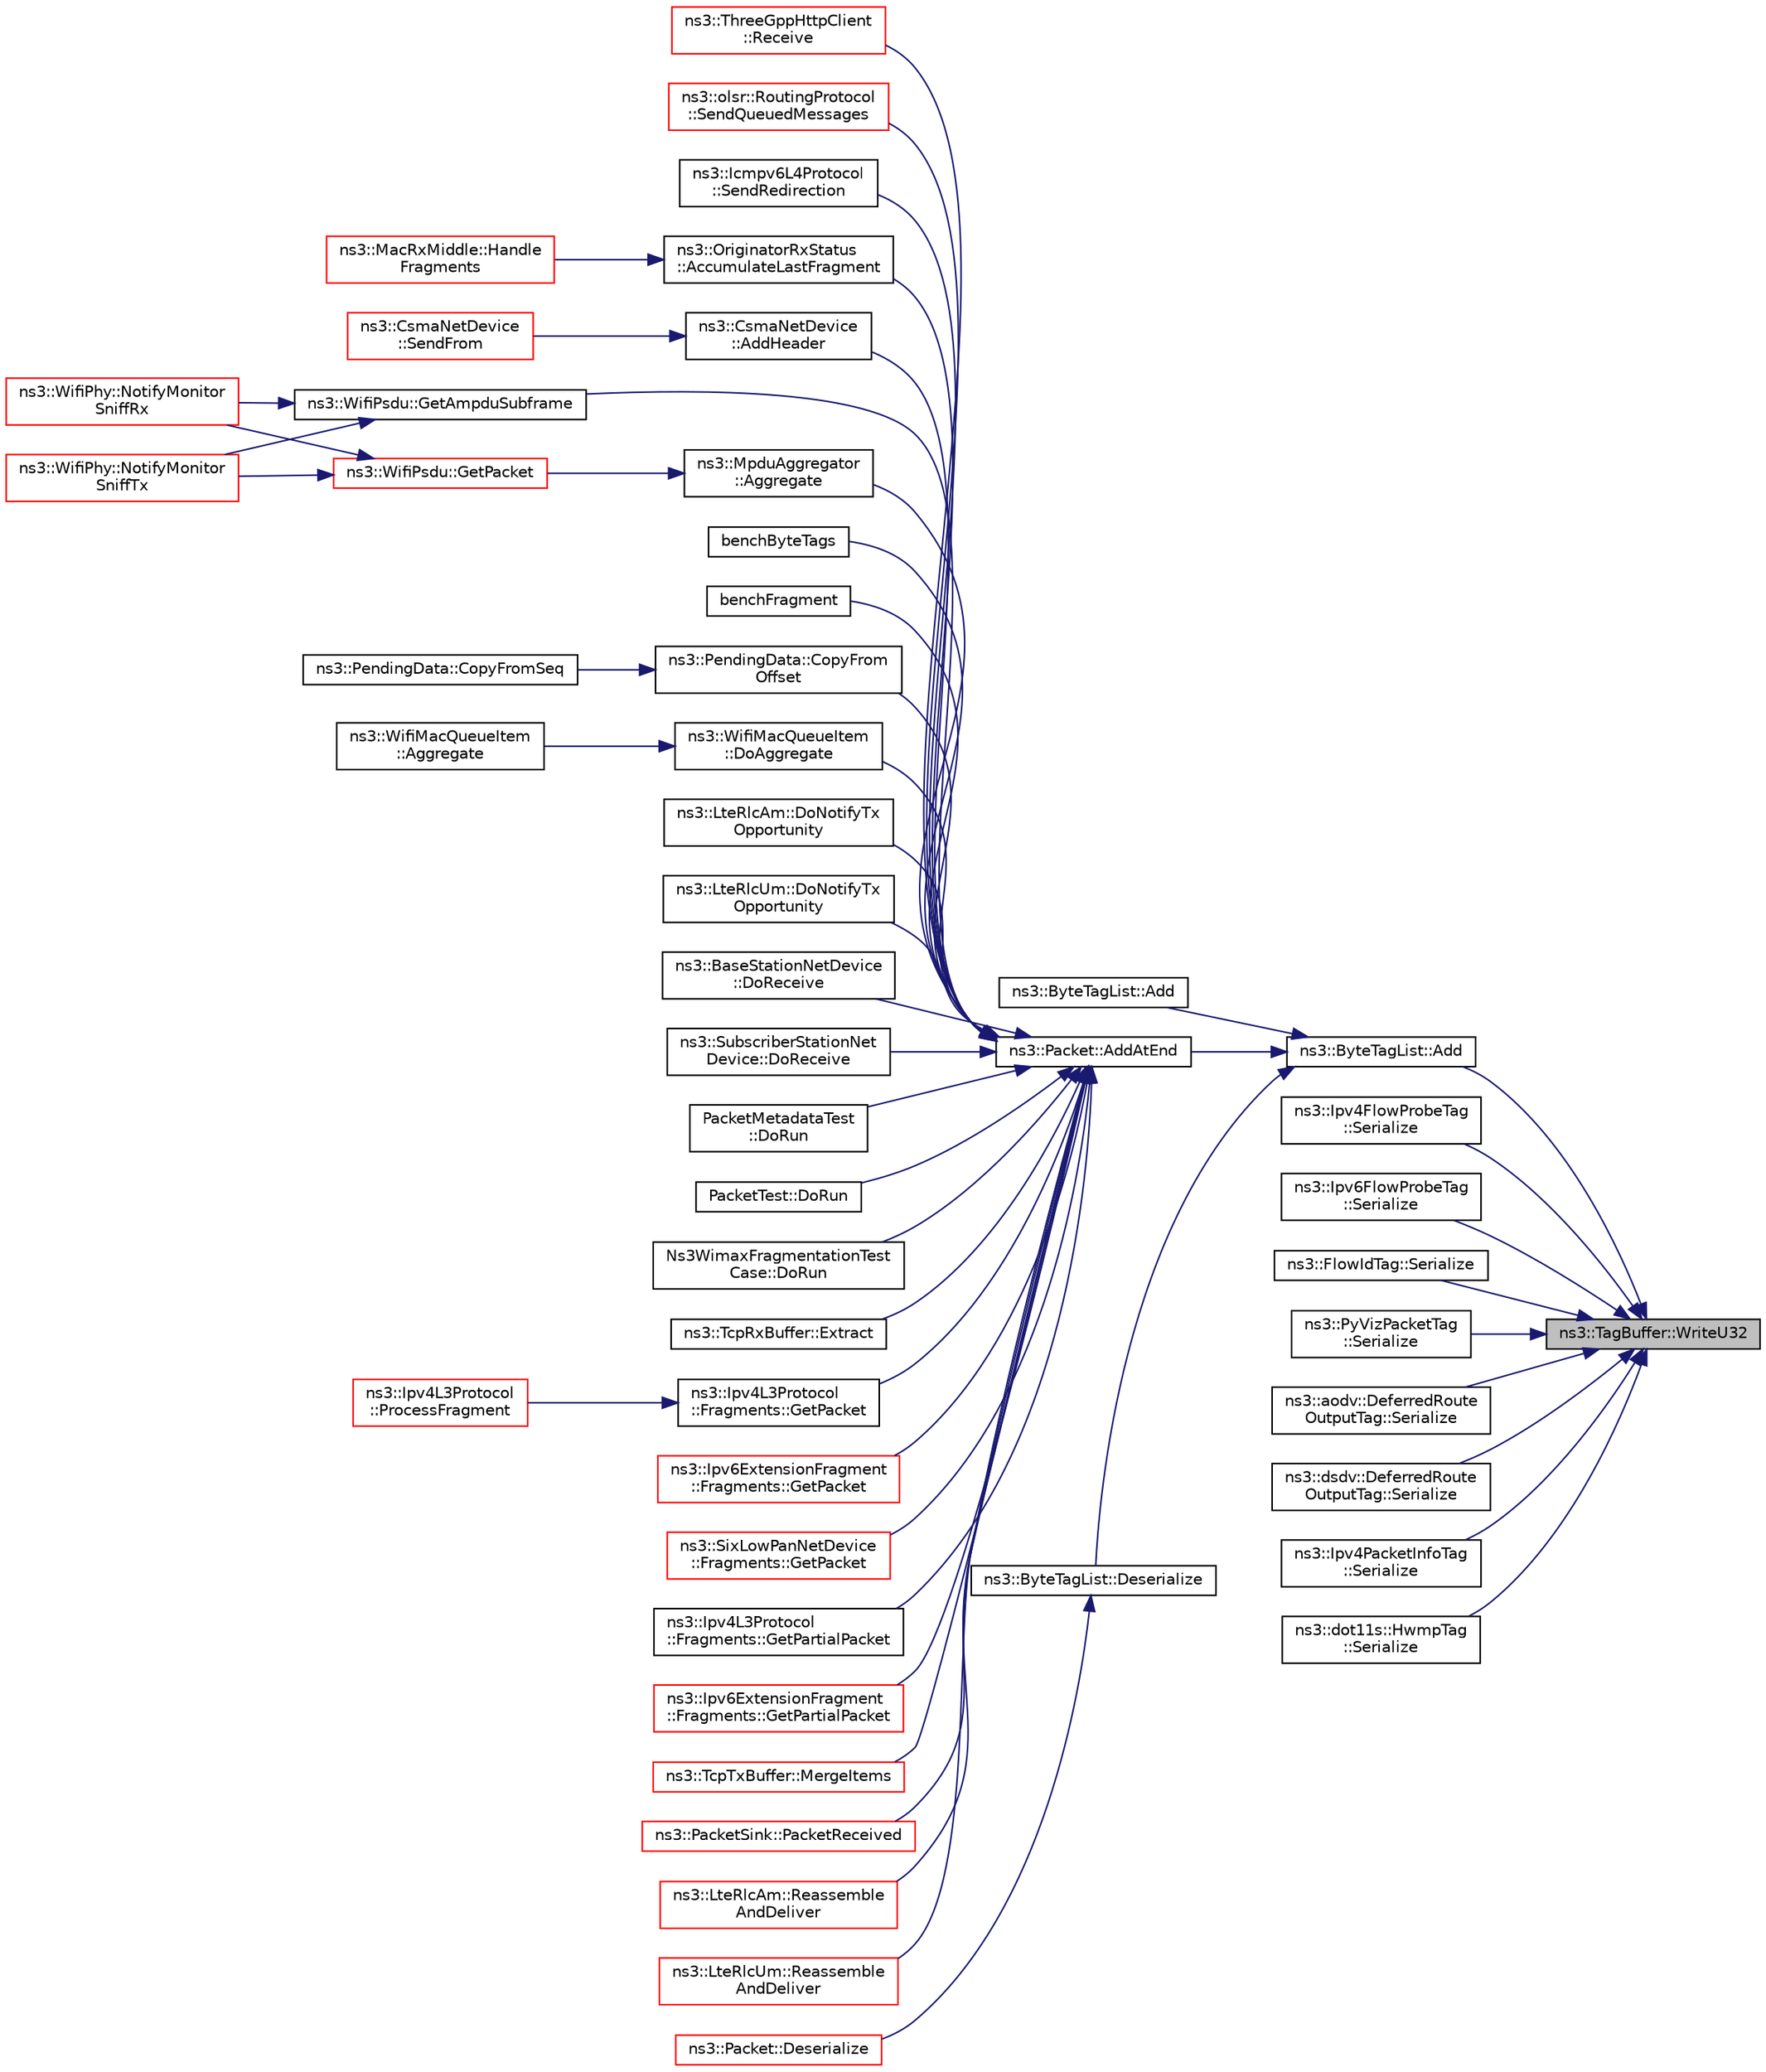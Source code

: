 digraph "ns3::TagBuffer::WriteU32"
{
 // LATEX_PDF_SIZE
  edge [fontname="Helvetica",fontsize="10",labelfontname="Helvetica",labelfontsize="10"];
  node [fontname="Helvetica",fontsize="10",shape=record];
  rankdir="RL";
  Node1 [label="ns3::TagBuffer::WriteU32",height=0.2,width=0.4,color="black", fillcolor="grey75", style="filled", fontcolor="black",tooltip=" "];
  Node1 -> Node2 [dir="back",color="midnightblue",fontsize="10",style="solid",fontname="Helvetica"];
  Node2 [label="ns3::ByteTagList::Add",height=0.2,width=0.4,color="black", fillcolor="white", style="filled",URL="$classns3_1_1_byte_tag_list.html#ac970192e923afc561a304d17af4b8a52",tooltip=" "];
  Node2 -> Node3 [dir="back",color="midnightblue",fontsize="10",style="solid",fontname="Helvetica"];
  Node3 [label="ns3::ByteTagList::Add",height=0.2,width=0.4,color="black", fillcolor="white", style="filled",URL="$classns3_1_1_byte_tag_list.html#ae8852ea2777b455d7ec4f370c864d686",tooltip=" "];
  Node2 -> Node4 [dir="back",color="midnightblue",fontsize="10",style="solid",fontname="Helvetica"];
  Node4 [label="ns3::Packet::AddAtEnd",height=0.2,width=0.4,color="black", fillcolor="white", style="filled",URL="$classns3_1_1_packet.html#a14ec3d4250b425468764de58f5837b6b",tooltip="Concatenate the input packet at the end of the current packet."];
  Node4 -> Node5 [dir="back",color="midnightblue",fontsize="10",style="solid",fontname="Helvetica"];
  Node5 [label="ns3::OriginatorRxStatus\l::AccumulateLastFragment",height=0.2,width=0.4,color="black", fillcolor="white", style="filled",URL="$classns3_1_1_originator_rx_status.html#a59c38c4a21335b5e82da00fdb0561af0",tooltip="We have received a last fragment of the fragmented packets (indicated by the no more fragment field)."];
  Node5 -> Node6 [dir="back",color="midnightblue",fontsize="10",style="solid",fontname="Helvetica"];
  Node6 [label="ns3::MacRxMiddle::Handle\lFragments",height=0.2,width=0.4,color="red", fillcolor="white", style="filled",URL="$classns3_1_1_mac_rx_middle.html#a1a457c9f6731db5d9418a68eb724207c",tooltip="Check if the received packet is a fragment and handle it appropriately."];
  Node4 -> Node19 [dir="back",color="midnightblue",fontsize="10",style="solid",fontname="Helvetica"];
  Node19 [label="ns3::CsmaNetDevice\l::AddHeader",height=0.2,width=0.4,color="black", fillcolor="white", style="filled",URL="$classns3_1_1_csma_net_device.html#a736bf6ce5851ace677f8fc693a92855c",tooltip="Adds the necessary headers and trailers to a packet of data in order to respect the packet type."];
  Node19 -> Node20 [dir="back",color="midnightblue",fontsize="10",style="solid",fontname="Helvetica"];
  Node20 [label="ns3::CsmaNetDevice\l::SendFrom",height=0.2,width=0.4,color="red", fillcolor="white", style="filled",URL="$classns3_1_1_csma_net_device.html#ad7cb5da0e3fb59bd1670c8fa0af4b775",tooltip="Start sending a packet down the channel, with MAC spoofing."];
  Node4 -> Node22 [dir="back",color="midnightblue",fontsize="10",style="solid",fontname="Helvetica"];
  Node22 [label="ns3::MpduAggregator\l::Aggregate",height=0.2,width=0.4,color="black", fillcolor="white", style="filled",URL="$classns3_1_1_mpdu_aggregator.html#a8e4e158ca23bbd3141f8c584dcb7a5dc",tooltip="Aggregate an MPDU to an A-MPDU."];
  Node22 -> Node23 [dir="back",color="midnightblue",fontsize="10",style="solid",fontname="Helvetica"];
  Node23 [label="ns3::WifiPsdu::GetPacket",height=0.2,width=0.4,color="red", fillcolor="white", style="filled",URL="$classns3_1_1_wifi_psdu.html#aee5f98fb36fec0f9a3d20ecc0214ace0",tooltip="Get the PSDU as a single packet."];
  Node23 -> Node53 [dir="back",color="midnightblue",fontsize="10",style="solid",fontname="Helvetica"];
  Node53 [label="ns3::WifiPhy::NotifyMonitor\lSniffRx",height=0.2,width=0.4,color="red", fillcolor="white", style="filled",URL="$classns3_1_1_wifi_phy.html#ae0f8b64c4ab8ebd386a3be1d080c9c34",tooltip="Public method used to fire a MonitorSniffer trace for a wifi PSDU being received."];
  Node23 -> Node54 [dir="back",color="midnightblue",fontsize="10",style="solid",fontname="Helvetica"];
  Node54 [label="ns3::WifiPhy::NotifyMonitor\lSniffTx",height=0.2,width=0.4,color="red", fillcolor="white", style="filled",URL="$classns3_1_1_wifi_phy.html#a875fdc99a5b0fdbf5881da83f6dc46b5",tooltip="Public method used to fire a MonitorSniffer trace for a wifi PSDU being transmitted."];
  Node4 -> Node56 [dir="back",color="midnightblue",fontsize="10",style="solid",fontname="Helvetica"];
  Node56 [label="benchByteTags",height=0.2,width=0.4,color="black", fillcolor="white", style="filled",URL="$bench-packets_8cc.html#a74bbacc91e7fa270b5102afc76959cf1",tooltip=" "];
  Node4 -> Node57 [dir="back",color="midnightblue",fontsize="10",style="solid",fontname="Helvetica"];
  Node57 [label="benchFragment",height=0.2,width=0.4,color="black", fillcolor="white", style="filled",URL="$bench-packets_8cc.html#a6cabc7d91c4117351e595e4bb94b141d",tooltip=" "];
  Node4 -> Node58 [dir="back",color="midnightblue",fontsize="10",style="solid",fontname="Helvetica"];
  Node58 [label="ns3::PendingData::CopyFrom\lOffset",height=0.2,width=0.4,color="black", fillcolor="white", style="filled",URL="$classns3_1_1_pending_data.html#ab04639a5fcb15f47daa91c071f5cdfd2",tooltip="Copy data starting from a give offset."];
  Node58 -> Node59 [dir="back",color="midnightblue",fontsize="10",style="solid",fontname="Helvetica"];
  Node59 [label="ns3::PendingData::CopyFromSeq",height=0.2,width=0.4,color="black", fillcolor="white", style="filled",URL="$classns3_1_1_pending_data.html#ac49fbeb525992b5b033d3209dcf5688c",tooltip="Copy data starting from a give offset."];
  Node4 -> Node60 [dir="back",color="midnightblue",fontsize="10",style="solid",fontname="Helvetica"];
  Node60 [label="ns3::WifiMacQueueItem\l::DoAggregate",height=0.2,width=0.4,color="black", fillcolor="white", style="filled",URL="$classns3_1_1_wifi_mac_queue_item.html#a6000ff915d70a940ac16fa35ee2fe933",tooltip="Aggregate the MSDU contained in the given MPDU to this MPDU (thus constituting an A-MSDU)."];
  Node60 -> Node61 [dir="back",color="midnightblue",fontsize="10",style="solid",fontname="Helvetica"];
  Node61 [label="ns3::WifiMacQueueItem\l::Aggregate",height=0.2,width=0.4,color="black", fillcolor="white", style="filled",URL="$classns3_1_1_wifi_mac_queue_item.html#a0abe5f26b4b98ee3cbe5dcc80f5e78ac",tooltip="Aggregate the MSDU contained in the given MPDU to this MPDU (thus constituting an A-MSDU)."];
  Node4 -> Node62 [dir="back",color="midnightblue",fontsize="10",style="solid",fontname="Helvetica"];
  Node62 [label="ns3::LteRlcAm::DoNotifyTx\lOpportunity",height=0.2,width=0.4,color="black", fillcolor="white", style="filled",URL="$classns3_1_1_lte_rlc_am.html#a529666294956659251df1e79ffd3fca5",tooltip="MAC SAP."];
  Node4 -> Node63 [dir="back",color="midnightblue",fontsize="10",style="solid",fontname="Helvetica"];
  Node63 [label="ns3::LteRlcUm::DoNotifyTx\lOpportunity",height=0.2,width=0.4,color="black", fillcolor="white", style="filled",URL="$classns3_1_1_lte_rlc_um.html#a8d744cea1946d4fe5ecaaf867e51d19a",tooltip="MAC SAP."];
  Node4 -> Node64 [dir="back",color="midnightblue",fontsize="10",style="solid",fontname="Helvetica"];
  Node64 [label="ns3::BaseStationNetDevice\l::DoReceive",height=0.2,width=0.4,color="black", fillcolor="white", style="filled",URL="$classns3_1_1_base_station_net_device.html#a0a6bf3deb17ab1adde07a1ed62875067",tooltip="Receive packet."];
  Node4 -> Node65 [dir="back",color="midnightblue",fontsize="10",style="solid",fontname="Helvetica"];
  Node65 [label="ns3::SubscriberStationNet\lDevice::DoReceive",height=0.2,width=0.4,color="black", fillcolor="white", style="filled",URL="$classns3_1_1_subscriber_station_net_device.html#a2cdd421837891adea005eb7cde668a1f",tooltip="Receive a packet."];
  Node4 -> Node66 [dir="back",color="midnightblue",fontsize="10",style="solid",fontname="Helvetica"];
  Node66 [label="PacketMetadataTest\l::DoRun",height=0.2,width=0.4,color="black", fillcolor="white", style="filled",URL="$class_packet_metadata_test.html#a5157cf5ecf0e631ad2a70c61375ebfc3",tooltip="Implementation to actually run this TestCase."];
  Node4 -> Node67 [dir="back",color="midnightblue",fontsize="10",style="solid",fontname="Helvetica"];
  Node67 [label="PacketTest::DoRun",height=0.2,width=0.4,color="black", fillcolor="white", style="filled",URL="$class_packet_test.html#a2f4d69aa1b21616ea14efd54fee55da2",tooltip="Implementation to actually run this TestCase."];
  Node4 -> Node68 [dir="back",color="midnightblue",fontsize="10",style="solid",fontname="Helvetica"];
  Node68 [label="Ns3WimaxFragmentationTest\lCase::DoRun",height=0.2,width=0.4,color="black", fillcolor="white", style="filled",URL="$class_ns3_wimax_fragmentation_test_case.html#ac4725340138d07d67dbb72aaa5ccd84b",tooltip="Implementation to actually run this TestCase."];
  Node4 -> Node69 [dir="back",color="midnightblue",fontsize="10",style="solid",fontname="Helvetica"];
  Node69 [label="ns3::TcpRxBuffer::Extract",height=0.2,width=0.4,color="black", fillcolor="white", style="filled",URL="$classns3_1_1_tcp_rx_buffer.html#a0a1254a5afa4cec6307a40af3ff46d30",tooltip="Extract data from the head of the buffer as indicated by nextRxSeq."];
  Node4 -> Node70 [dir="back",color="midnightblue",fontsize="10",style="solid",fontname="Helvetica"];
  Node70 [label="ns3::WifiPsdu::GetAmpduSubframe",height=0.2,width=0.4,color="black", fillcolor="white", style="filled",URL="$classns3_1_1_wifi_psdu.html#a5613df833c8652c3be93192a06b516e6",tooltip="Get a copy of the i-th A-MPDU subframe (includes subframe header, MPDU, and possibly padding)"];
  Node70 -> Node53 [dir="back",color="midnightblue",fontsize="10",style="solid",fontname="Helvetica"];
  Node70 -> Node54 [dir="back",color="midnightblue",fontsize="10",style="solid",fontname="Helvetica"];
  Node4 -> Node71 [dir="back",color="midnightblue",fontsize="10",style="solid",fontname="Helvetica"];
  Node71 [label="ns3::Ipv4L3Protocol\l::Fragments::GetPacket",height=0.2,width=0.4,color="black", fillcolor="white", style="filled",URL="$classns3_1_1_ipv4_l3_protocol_1_1_fragments.html#adb45e745bcafe1fad9fdfbb88e685df5",tooltip="Get the entire packet."];
  Node71 -> Node72 [dir="back",color="midnightblue",fontsize="10",style="solid",fontname="Helvetica"];
  Node72 [label="ns3::Ipv4L3Protocol\l::ProcessFragment",height=0.2,width=0.4,color="red", fillcolor="white", style="filled",URL="$classns3_1_1_ipv4_l3_protocol.html#a981e183413dccdf40f91d1de4f728f63",tooltip="Process a packet fragment."];
  Node4 -> Node79 [dir="back",color="midnightblue",fontsize="10",style="solid",fontname="Helvetica"];
  Node79 [label="ns3::Ipv6ExtensionFragment\l::Fragments::GetPacket",height=0.2,width=0.4,color="red", fillcolor="white", style="filled",URL="$classns3_1_1_ipv6_extension_fragment_1_1_fragments.html#a2308b508eac529beff323396eaaaebab",tooltip="Get the entire packet."];
  Node4 -> Node81 [dir="back",color="midnightblue",fontsize="10",style="solid",fontname="Helvetica"];
  Node81 [label="ns3::SixLowPanNetDevice\l::Fragments::GetPacket",height=0.2,width=0.4,color="red", fillcolor="white", style="filled",URL="$classns3_1_1_six_low_pan_net_device_1_1_fragments.html#aa9ec2708c8a1717ed5b9acd52c1bf0a1",tooltip="Get the entire packet."];
  Node4 -> Node85 [dir="back",color="midnightblue",fontsize="10",style="solid",fontname="Helvetica"];
  Node85 [label="ns3::Ipv4L3Protocol\l::Fragments::GetPartialPacket",height=0.2,width=0.4,color="black", fillcolor="white", style="filled",URL="$classns3_1_1_ipv4_l3_protocol_1_1_fragments.html#a13e7ea53f11130744dea53667fb3ff83",tooltip="Get the complete part of the packet."];
  Node4 -> Node86 [dir="back",color="midnightblue",fontsize="10",style="solid",fontname="Helvetica"];
  Node86 [label="ns3::Ipv6ExtensionFragment\l::Fragments::GetPartialPacket",height=0.2,width=0.4,color="red", fillcolor="white", style="filled",URL="$classns3_1_1_ipv6_extension_fragment_1_1_fragments.html#a1a7a254bba0ce4afcb74d5a3e99bb906",tooltip="Get the packet parts so far received."];
  Node4 -> Node90 [dir="back",color="midnightblue",fontsize="10",style="solid",fontname="Helvetica"];
  Node90 [label="ns3::TcpTxBuffer::MergeItems",height=0.2,width=0.4,color="red", fillcolor="white", style="filled",URL="$classns3_1_1_tcp_tx_buffer.html#acd8b1a260f0016fcfd315db108ae596c",tooltip="Merge two TcpTxItem."];
  Node4 -> Node100 [dir="back",color="midnightblue",fontsize="10",style="solid",fontname="Helvetica"];
  Node100 [label="ns3::PacketSink::PacketReceived",height=0.2,width=0.4,color="red", fillcolor="white", style="filled",URL="$classns3_1_1_packet_sink.html#af1b771e838a0596a019bdc12cadf7521",tooltip="Packet received: assemble byte stream to extract SeqTsSizeHeader."];
  Node4 -> Node104 [dir="back",color="midnightblue",fontsize="10",style="solid",fontname="Helvetica"];
  Node104 [label="ns3::LteRlcAm::Reassemble\lAndDeliver",height=0.2,width=0.4,color="red", fillcolor="white", style="filled",URL="$classns3_1_1_lte_rlc_am.html#ada1201339d0a54e50adc27b09d3c5c1e",tooltip="Reassemble and deliver."];
  Node4 -> Node106 [dir="back",color="midnightblue",fontsize="10",style="solid",fontname="Helvetica"];
  Node106 [label="ns3::LteRlcUm::Reassemble\lAndDeliver",height=0.2,width=0.4,color="red", fillcolor="white", style="filled",URL="$classns3_1_1_lte_rlc_um.html#a103ba1e3d14eb2604a44d1bef7fe7cb7",tooltip="Reassemble and deliver function."];
  Node4 -> Node111 [dir="back",color="midnightblue",fontsize="10",style="solid",fontname="Helvetica"];
  Node111 [label="ns3::ThreeGppHttpClient\l::Receive",height=0.2,width=0.4,color="red", fillcolor="white", style="filled",URL="$classns3_1_1_three_gpp_http_client.html#aefb3b587a587f771128f50882b019280",tooltip="Simulate a consumption of the received packet by subtracting the packet size from the internal counte..."];
  Node4 -> Node118 [dir="back",color="midnightblue",fontsize="10",style="solid",fontname="Helvetica"];
  Node118 [label="ns3::olsr::RoutingProtocol\l::SendQueuedMessages",height=0.2,width=0.4,color="red", fillcolor="white", style="filled",URL="$classns3_1_1olsr_1_1_routing_protocol.html#a02c3a2e817645ba46a3c7b4744ff3f29",tooltip="Creates as many OLSR packets as needed in order to send all buffered OLSR messages."];
  Node4 -> Node120 [dir="back",color="midnightblue",fontsize="10",style="solid",fontname="Helvetica"];
  Node120 [label="ns3::Icmpv6L4Protocol\l::SendRedirection",height=0.2,width=0.4,color="black", fillcolor="white", style="filled",URL="$classns3_1_1_icmpv6_l4_protocol.html#a775f19603b15e25f287f54096a3f26cb",tooltip="Send an ICMPv6 Redirection."];
  Node2 -> Node121 [dir="back",color="midnightblue",fontsize="10",style="solid",fontname="Helvetica"];
  Node121 [label="ns3::ByteTagList::Deserialize",height=0.2,width=0.4,color="black", fillcolor="white", style="filled",URL="$classns3_1_1_byte_tag_list.html#a0c784d5101f1fc72eaca293a36b7e5d9",tooltip="Deserialize tag list from the provided buffer."];
  Node121 -> Node122 [dir="back",color="midnightblue",fontsize="10",style="solid",fontname="Helvetica"];
  Node122 [label="ns3::Packet::Deserialize",height=0.2,width=0.4,color="red", fillcolor="white", style="filled",URL="$classns3_1_1_packet.html#a196f5609e8b04efef405cab130612151",tooltip="Deserializes a packet."];
  Node1 -> Node124 [dir="back",color="midnightblue",fontsize="10",style="solid",fontname="Helvetica"];
  Node124 [label="ns3::Ipv4FlowProbeTag\l::Serialize",height=0.2,width=0.4,color="black", fillcolor="white", style="filled",URL="$classns3_1_1_ipv4_flow_probe_tag.html#a8534b25c45e53b595fdbf45f7a1cfc3b",tooltip=" "];
  Node1 -> Node125 [dir="back",color="midnightblue",fontsize="10",style="solid",fontname="Helvetica"];
  Node125 [label="ns3::Ipv6FlowProbeTag\l::Serialize",height=0.2,width=0.4,color="black", fillcolor="white", style="filled",URL="$classns3_1_1_ipv6_flow_probe_tag.html#ac2af23c940b5e839a6cb517a696e5b9d",tooltip=" "];
  Node1 -> Node126 [dir="back",color="midnightblue",fontsize="10",style="solid",fontname="Helvetica"];
  Node126 [label="ns3::FlowIdTag::Serialize",height=0.2,width=0.4,color="black", fillcolor="white", style="filled",URL="$classns3_1_1_flow_id_tag.html#acbade73b8acc2bddf91b5d1fb45c462a",tooltip=" "];
  Node1 -> Node127 [dir="back",color="midnightblue",fontsize="10",style="solid",fontname="Helvetica"];
  Node127 [label="ns3::PyVizPacketTag\l::Serialize",height=0.2,width=0.4,color="black", fillcolor="white", style="filled",URL="$structns3_1_1_py_viz_packet_tag.html#a450fd9790b263d5272621de38f2a93cc",tooltip=" "];
  Node1 -> Node128 [dir="back",color="midnightblue",fontsize="10",style="solid",fontname="Helvetica"];
  Node128 [label="ns3::aodv::DeferredRoute\lOutputTag::Serialize",height=0.2,width=0.4,color="black", fillcolor="white", style="filled",URL="$classns3_1_1aodv_1_1_deferred_route_output_tag.html#a2d7ea09be85fd5b0ca0f393c2b03790a",tooltip=" "];
  Node1 -> Node129 [dir="back",color="midnightblue",fontsize="10",style="solid",fontname="Helvetica"];
  Node129 [label="ns3::dsdv::DeferredRoute\lOutputTag::Serialize",height=0.2,width=0.4,color="black", fillcolor="white", style="filled",URL="$structns3_1_1dsdv_1_1_deferred_route_output_tag.html#a2dbd13cf40675b897364304dea1e6efc",tooltip=" "];
  Node1 -> Node130 [dir="back",color="midnightblue",fontsize="10",style="solid",fontname="Helvetica"];
  Node130 [label="ns3::Ipv4PacketInfoTag\l::Serialize",height=0.2,width=0.4,color="black", fillcolor="white", style="filled",URL="$classns3_1_1_ipv4_packet_info_tag.html#af922a4dba833d072382e07a0403553d7",tooltip=" "];
  Node1 -> Node131 [dir="back",color="midnightblue",fontsize="10",style="solid",fontname="Helvetica"];
  Node131 [label="ns3::dot11s::HwmpTag\l::Serialize",height=0.2,width=0.4,color="black", fillcolor="white", style="filled",URL="$classns3_1_1dot11s_1_1_hwmp_tag.html#ad6fa1d4cb39a9e971ef9f07fccd89527",tooltip=" "];
}
